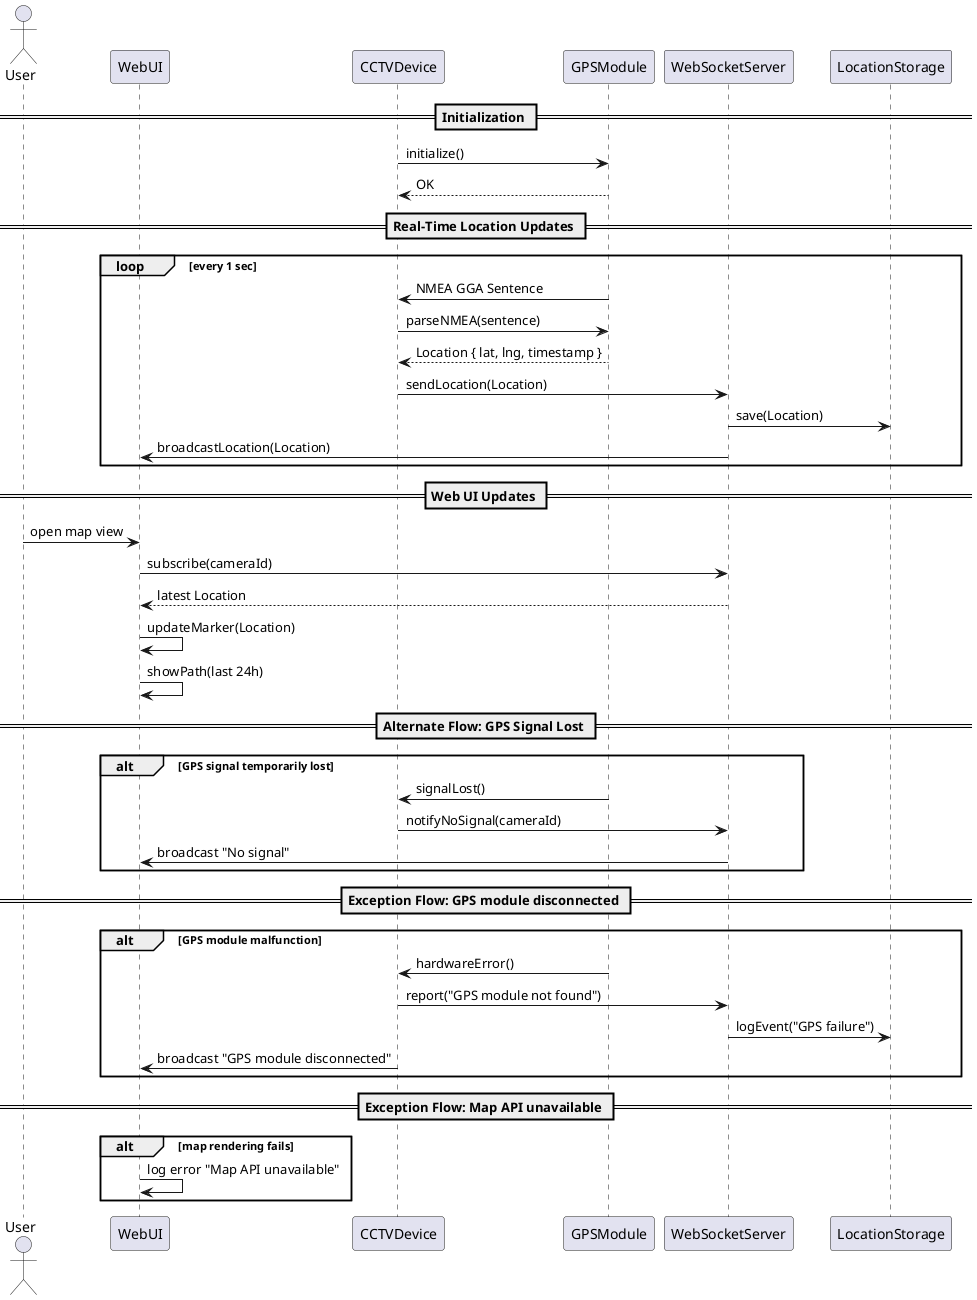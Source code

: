 @startuml
' 3.2.5_gps_geofence_alarm_flow.plantuml

actor User
participant WebUI
participant CCTVDevice
participant GPSModule
participant WebSocketServer
participant LocationStorage

== Initialization ==
CCTVDevice -> GPSModule: initialize()
GPSModule --> CCTVDevice: OK

== Real-Time Location Updates ==
loop every 1 sec
  GPSModule -> CCTVDevice: NMEA GGA Sentence
  CCTVDevice -> GPSModule: parseNMEA(sentence)
  GPSModule --> CCTVDevice: Location { lat, lng, timestamp }
  CCTVDevice -> WebSocketServer: sendLocation(Location)
  WebSocketServer -> LocationStorage: save(Location)
  WebSocketServer -> WebUI: broadcastLocation(Location)
end

== Web UI Updates ==
User -> WebUI: open map view
WebUI -> WebSocketServer: subscribe(cameraId)
WebSocketServer --> WebUI: latest Location
WebUI -> WebUI: updateMarker(Location)
WebUI -> WebUI: showPath(last 24h)

== Alternate Flow: GPS Signal Lost ==
alt GPS signal temporarily lost
  GPSModule -> CCTVDevice: signalLost()
  CCTVDevice -> WebSocketServer: notifyNoSignal(cameraId)
  WebSocketServer -> WebUI: broadcast "No signal"
end

== Exception Flow: GPS module disconnected ==
alt GPS module malfunction
  GPSModule -> CCTVDevice: hardwareError()
  CCTVDevice -> WebSocketServer: report("GPS module not found")
  WebSocketServer -> LocationStorage: logEvent("GPS failure")
  CCTVDevice -> WebUI: broadcast "GPS module disconnected"
end

== Exception Flow: Map API unavailable ==
alt map rendering fails
  WebUI -> WebUI: log error "Map API unavailable"
end

@enduml

